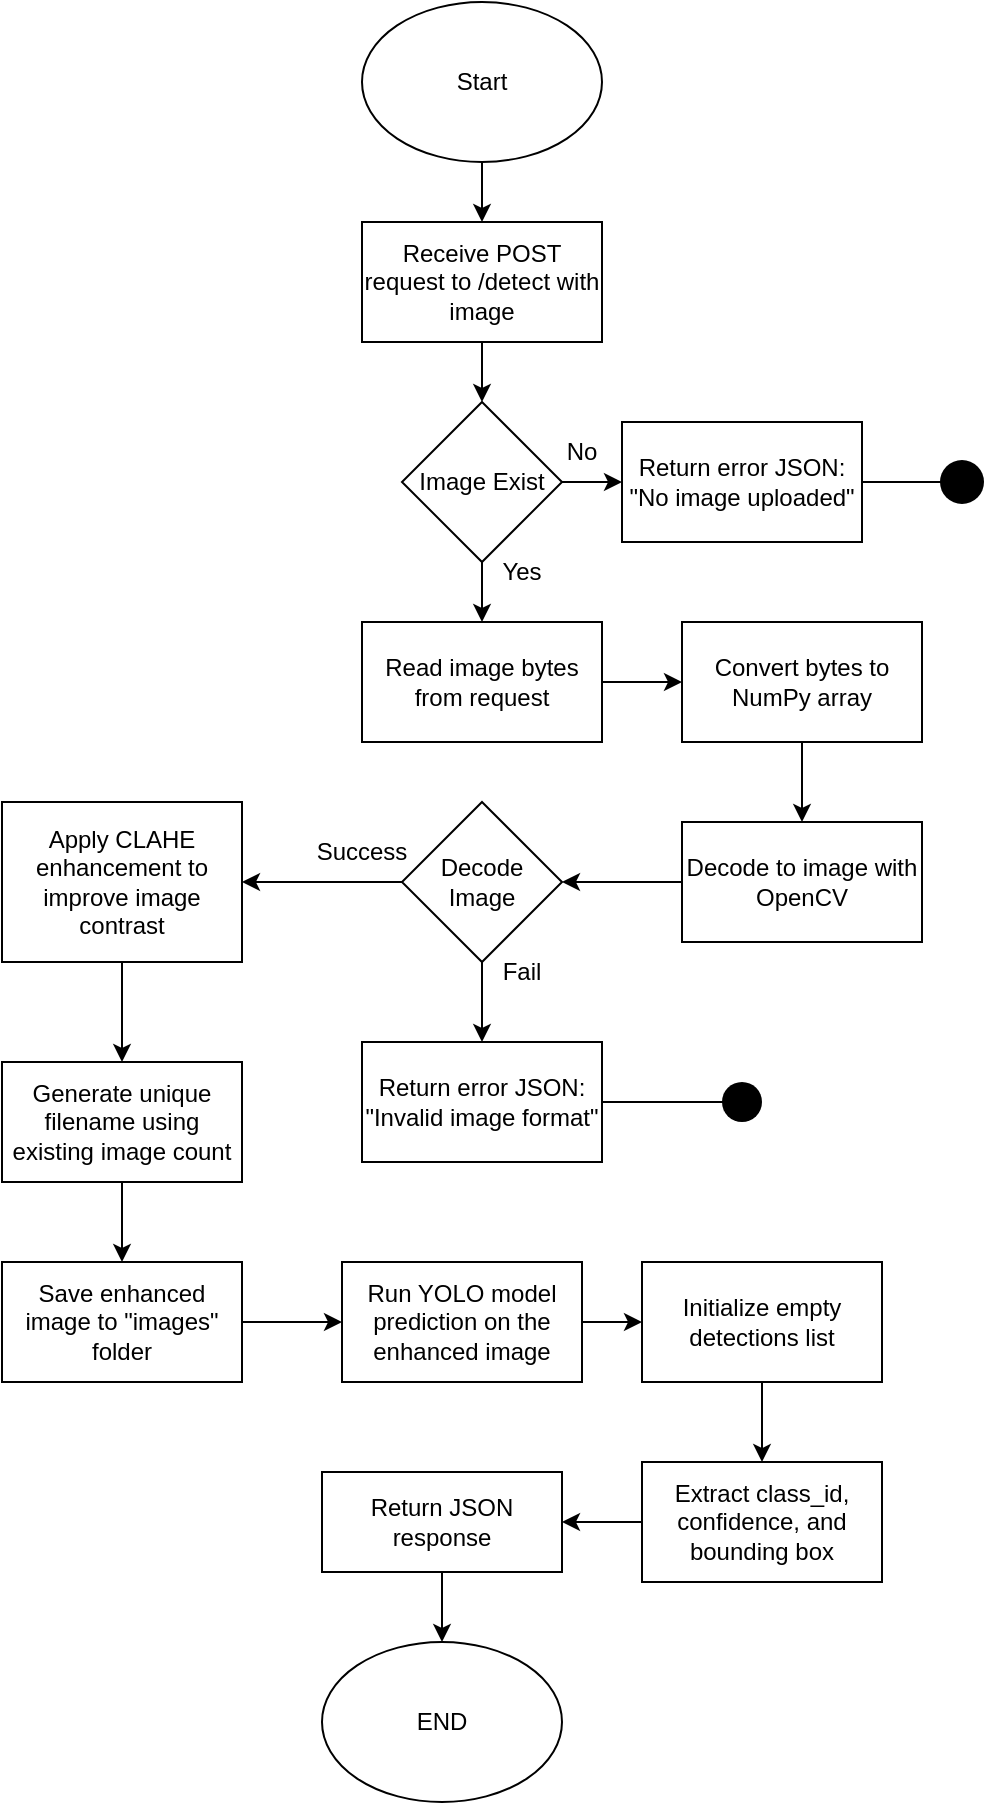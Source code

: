 <mxfile version="26.2.2">
  <diagram name="Page-1" id="ttyIsGpzwxVlLtLD-7Ff">
    <mxGraphModel dx="786" dy="825" grid="1" gridSize="10" guides="1" tooltips="1" connect="1" arrows="1" fold="1" page="1" pageScale="1" pageWidth="850" pageHeight="1100" math="0" shadow="0">
      <root>
        <mxCell id="0" />
        <mxCell id="1" parent="0" />
        <mxCell id="EFBXmYC1O8Cc9fxM-fiF-10" value="" style="edgeStyle=orthogonalEdgeStyle;rounded=0;orthogonalLoop=1;jettySize=auto;html=1;" parent="1" source="EFBXmYC1O8Cc9fxM-fiF-1" target="EFBXmYC1O8Cc9fxM-fiF-2" edge="1">
          <mxGeometry relative="1" as="geometry" />
        </mxCell>
        <mxCell id="EFBXmYC1O8Cc9fxM-fiF-1" value="Start" style="ellipse;whiteSpace=wrap;html=1;" parent="1" vertex="1">
          <mxGeometry x="340" y="40" width="120" height="80" as="geometry" />
        </mxCell>
        <mxCell id="EFBXmYC1O8Cc9fxM-fiF-11" value="" style="edgeStyle=orthogonalEdgeStyle;rounded=0;orthogonalLoop=1;jettySize=auto;html=1;" parent="1" source="EFBXmYC1O8Cc9fxM-fiF-2" target="EFBXmYC1O8Cc9fxM-fiF-3" edge="1">
          <mxGeometry relative="1" as="geometry" />
        </mxCell>
        <mxCell id="EFBXmYC1O8Cc9fxM-fiF-2" value="Receive POST request to /detect with image" style="rounded=0;whiteSpace=wrap;html=1;" parent="1" vertex="1">
          <mxGeometry x="340" y="150" width="120" height="60" as="geometry" />
        </mxCell>
        <mxCell id="EFBXmYC1O8Cc9fxM-fiF-5" value="" style="edgeStyle=orthogonalEdgeStyle;rounded=0;orthogonalLoop=1;jettySize=auto;html=1;" parent="1" source="EFBXmYC1O8Cc9fxM-fiF-3" target="EFBXmYC1O8Cc9fxM-fiF-4" edge="1">
          <mxGeometry relative="1" as="geometry" />
        </mxCell>
        <mxCell id="EFBXmYC1O8Cc9fxM-fiF-7" value="" style="edgeStyle=orthogonalEdgeStyle;rounded=0;orthogonalLoop=1;jettySize=auto;html=1;" parent="1" source="EFBXmYC1O8Cc9fxM-fiF-3" target="EFBXmYC1O8Cc9fxM-fiF-6" edge="1">
          <mxGeometry relative="1" as="geometry" />
        </mxCell>
        <mxCell id="EFBXmYC1O8Cc9fxM-fiF-3" value="Image Exist" style="rhombus;whiteSpace=wrap;html=1;" parent="1" vertex="1">
          <mxGeometry x="360" y="240" width="80" height="80" as="geometry" />
        </mxCell>
        <mxCell id="EFBXmYC1O8Cc9fxM-fiF-15" value="" style="edgeStyle=orthogonalEdgeStyle;rounded=0;orthogonalLoop=1;jettySize=auto;html=1;" parent="1" source="EFBXmYC1O8Cc9fxM-fiF-4" target="EFBXmYC1O8Cc9fxM-fiF-14" edge="1">
          <mxGeometry relative="1" as="geometry" />
        </mxCell>
        <mxCell id="EFBXmYC1O8Cc9fxM-fiF-4" value="&lt;div&gt;Read image bytes from request&lt;/div&gt;" style="whiteSpace=wrap;html=1;" parent="1" vertex="1">
          <mxGeometry x="340" y="350" width="120" height="60" as="geometry" />
        </mxCell>
        <mxCell id="EFBXmYC1O8Cc9fxM-fiF-9" value="" style="edgeStyle=orthogonalEdgeStyle;rounded=0;orthogonalLoop=1;jettySize=auto;html=1;" parent="1" source="EFBXmYC1O8Cc9fxM-fiF-6" target="EFBXmYC1O8Cc9fxM-fiF-8" edge="1">
          <mxGeometry relative="1" as="geometry" />
        </mxCell>
        <mxCell id="EFBXmYC1O8Cc9fxM-fiF-6" value="Return error JSON: &quot;No image uploaded&quot;" style="whiteSpace=wrap;html=1;" parent="1" vertex="1">
          <mxGeometry x="470" y="250" width="120" height="60" as="geometry" />
        </mxCell>
        <mxCell id="EFBXmYC1O8Cc9fxM-fiF-8" value="" style="shape=waypoint;sketch=0;size=6;pointerEvents=1;points=[];fillColor=default;resizable=0;rotatable=0;perimeter=centerPerimeter;snapToPoint=1;strokeWidth=9;" parent="1" vertex="1">
          <mxGeometry x="630" y="270" width="20" height="20" as="geometry" />
        </mxCell>
        <mxCell id="EFBXmYC1O8Cc9fxM-fiF-12" value="No" style="text;html=1;align=center;verticalAlign=middle;whiteSpace=wrap;rounded=0;" parent="1" vertex="1">
          <mxGeometry x="420" y="250" width="60" height="30" as="geometry" />
        </mxCell>
        <mxCell id="EFBXmYC1O8Cc9fxM-fiF-13" value="Yes" style="text;html=1;align=center;verticalAlign=middle;whiteSpace=wrap;rounded=0;" parent="1" vertex="1">
          <mxGeometry x="390" y="310" width="60" height="30" as="geometry" />
        </mxCell>
        <mxCell id="EFBXmYC1O8Cc9fxM-fiF-17" value="" style="edgeStyle=orthogonalEdgeStyle;rounded=0;orthogonalLoop=1;jettySize=auto;html=1;" parent="1" source="EFBXmYC1O8Cc9fxM-fiF-14" target="EFBXmYC1O8Cc9fxM-fiF-16" edge="1">
          <mxGeometry relative="1" as="geometry" />
        </mxCell>
        <mxCell id="EFBXmYC1O8Cc9fxM-fiF-14" value="Convert bytes to NumPy array" style="whiteSpace=wrap;html=1;" parent="1" vertex="1">
          <mxGeometry x="500" y="350" width="120" height="60" as="geometry" />
        </mxCell>
        <mxCell id="EFBXmYC1O8Cc9fxM-fiF-19" value="" style="edgeStyle=orthogonalEdgeStyle;rounded=0;orthogonalLoop=1;jettySize=auto;html=1;" parent="1" source="EFBXmYC1O8Cc9fxM-fiF-16" target="EFBXmYC1O8Cc9fxM-fiF-18" edge="1">
          <mxGeometry relative="1" as="geometry" />
        </mxCell>
        <mxCell id="EFBXmYC1O8Cc9fxM-fiF-16" value="Decode to image with OpenCV" style="whiteSpace=wrap;html=1;" parent="1" vertex="1">
          <mxGeometry x="500" y="450" width="120" height="60" as="geometry" />
        </mxCell>
        <mxCell id="EFBXmYC1O8Cc9fxM-fiF-21" value="" style="edgeStyle=orthogonalEdgeStyle;rounded=0;orthogonalLoop=1;jettySize=auto;html=1;" parent="1" source="EFBXmYC1O8Cc9fxM-fiF-18" target="EFBXmYC1O8Cc9fxM-fiF-20" edge="1">
          <mxGeometry relative="1" as="geometry" />
        </mxCell>
        <mxCell id="EFBXmYC1O8Cc9fxM-fiF-25" value="" style="edgeStyle=orthogonalEdgeStyle;rounded=0;orthogonalLoop=1;jettySize=auto;html=1;" parent="1" source="EFBXmYC1O8Cc9fxM-fiF-18" target="EFBXmYC1O8Cc9fxM-fiF-24" edge="1">
          <mxGeometry relative="1" as="geometry" />
        </mxCell>
        <mxCell id="EFBXmYC1O8Cc9fxM-fiF-18" value="Decode Image" style="rhombus;whiteSpace=wrap;html=1;" parent="1" vertex="1">
          <mxGeometry x="360" y="440" width="80" height="80" as="geometry" />
        </mxCell>
        <mxCell id="EFBXmYC1O8Cc9fxM-fiF-27" value="" style="edgeStyle=orthogonalEdgeStyle;rounded=0;orthogonalLoop=1;jettySize=auto;html=1;" parent="1" source="EFBXmYC1O8Cc9fxM-fiF-20" target="EFBXmYC1O8Cc9fxM-fiF-26" edge="1">
          <mxGeometry relative="1" as="geometry" />
        </mxCell>
        <mxCell id="EFBXmYC1O8Cc9fxM-fiF-20" value="Return error JSON: &quot;Invalid image format&quot;" style="whiteSpace=wrap;html=1;" parent="1" vertex="1">
          <mxGeometry x="340" y="560" width="120" height="60" as="geometry" />
        </mxCell>
        <mxCell id="EFBXmYC1O8Cc9fxM-fiF-31" value="" style="edgeStyle=orthogonalEdgeStyle;rounded=0;orthogonalLoop=1;jettySize=auto;html=1;" parent="1" source="EFBXmYC1O8Cc9fxM-fiF-24" target="EFBXmYC1O8Cc9fxM-fiF-30" edge="1">
          <mxGeometry relative="1" as="geometry" />
        </mxCell>
        <mxCell id="EFBXmYC1O8Cc9fxM-fiF-24" value="&lt;div&gt;Apply CLAHE enhancement to improve image contrast&lt;/div&gt;" style="whiteSpace=wrap;html=1;" parent="1" vertex="1">
          <mxGeometry x="160" y="440" width="120" height="80" as="geometry" />
        </mxCell>
        <mxCell id="EFBXmYC1O8Cc9fxM-fiF-26" value="" style="shape=waypoint;sketch=0;size=6;pointerEvents=1;points=[];fillColor=default;resizable=0;rotatable=0;perimeter=centerPerimeter;snapToPoint=1;strokeWidth=8;" parent="1" vertex="1">
          <mxGeometry x="520" y="580" width="20" height="20" as="geometry" />
        </mxCell>
        <mxCell id="EFBXmYC1O8Cc9fxM-fiF-28" value="Fail" style="text;html=1;align=center;verticalAlign=middle;whiteSpace=wrap;rounded=0;" parent="1" vertex="1">
          <mxGeometry x="390" y="510" width="60" height="30" as="geometry" />
        </mxCell>
        <mxCell id="EFBXmYC1O8Cc9fxM-fiF-29" value="Success" style="text;html=1;align=center;verticalAlign=middle;whiteSpace=wrap;rounded=0;" parent="1" vertex="1">
          <mxGeometry x="310" y="450" width="60" height="30" as="geometry" />
        </mxCell>
        <mxCell id="EFBXmYC1O8Cc9fxM-fiF-34" value="" style="edgeStyle=orthogonalEdgeStyle;rounded=0;orthogonalLoop=1;jettySize=auto;html=1;" parent="1" source="EFBXmYC1O8Cc9fxM-fiF-30" target="EFBXmYC1O8Cc9fxM-fiF-33" edge="1">
          <mxGeometry relative="1" as="geometry" />
        </mxCell>
        <mxCell id="EFBXmYC1O8Cc9fxM-fiF-30" value="Generate unique filename using existing image count" style="whiteSpace=wrap;html=1;" parent="1" vertex="1">
          <mxGeometry x="160" y="570" width="120" height="60" as="geometry" />
        </mxCell>
        <mxCell id="EFBXmYC1O8Cc9fxM-fiF-36" value="" style="edgeStyle=orthogonalEdgeStyle;rounded=0;orthogonalLoop=1;jettySize=auto;html=1;" parent="1" source="EFBXmYC1O8Cc9fxM-fiF-33" target="EFBXmYC1O8Cc9fxM-fiF-35" edge="1">
          <mxGeometry relative="1" as="geometry" />
        </mxCell>
        <mxCell id="EFBXmYC1O8Cc9fxM-fiF-33" value="Save enhanced image to &quot;images&quot; folder" style="whiteSpace=wrap;html=1;" parent="1" vertex="1">
          <mxGeometry x="160" y="670" width="120" height="60" as="geometry" />
        </mxCell>
        <mxCell id="EFBXmYC1O8Cc9fxM-fiF-38" value="" style="edgeStyle=orthogonalEdgeStyle;rounded=0;orthogonalLoop=1;jettySize=auto;html=1;" parent="1" source="EFBXmYC1O8Cc9fxM-fiF-35" target="EFBXmYC1O8Cc9fxM-fiF-37" edge="1">
          <mxGeometry relative="1" as="geometry" />
        </mxCell>
        <mxCell id="EFBXmYC1O8Cc9fxM-fiF-35" value="&lt;div&gt;Run YOLO model prediction on the enhanced image&lt;/div&gt;" style="whiteSpace=wrap;html=1;" parent="1" vertex="1">
          <mxGeometry x="330" y="670" width="120" height="60" as="geometry" />
        </mxCell>
        <mxCell id="EFBXmYC1O8Cc9fxM-fiF-40" value="" style="edgeStyle=orthogonalEdgeStyle;rounded=0;orthogonalLoop=1;jettySize=auto;html=1;" parent="1" source="EFBXmYC1O8Cc9fxM-fiF-37" target="EFBXmYC1O8Cc9fxM-fiF-39" edge="1">
          <mxGeometry relative="1" as="geometry" />
        </mxCell>
        <mxCell id="EFBXmYC1O8Cc9fxM-fiF-37" value="&lt;div&gt;Initialize empty detections list&lt;/div&gt;" style="whiteSpace=wrap;html=1;" parent="1" vertex="1">
          <mxGeometry x="480" y="670" width="120" height="60" as="geometry" />
        </mxCell>
        <mxCell id="EFBXmYC1O8Cc9fxM-fiF-42" value="" style="edgeStyle=orthogonalEdgeStyle;rounded=0;orthogonalLoop=1;jettySize=auto;html=1;" parent="1" source="EFBXmYC1O8Cc9fxM-fiF-39" target="EFBXmYC1O8Cc9fxM-fiF-41" edge="1">
          <mxGeometry relative="1" as="geometry" />
        </mxCell>
        <mxCell id="EFBXmYC1O8Cc9fxM-fiF-39" value="&lt;div&gt;Extract class_id, confidence, and bounding box&lt;/div&gt;" style="whiteSpace=wrap;html=1;" parent="1" vertex="1">
          <mxGeometry x="480" y="770" width="120" height="60" as="geometry" />
        </mxCell>
        <mxCell id="EFBXmYC1O8Cc9fxM-fiF-44" value="" style="edgeStyle=orthogonalEdgeStyle;rounded=0;orthogonalLoop=1;jettySize=auto;html=1;" parent="1" source="EFBXmYC1O8Cc9fxM-fiF-41" target="EFBXmYC1O8Cc9fxM-fiF-43" edge="1">
          <mxGeometry relative="1" as="geometry" />
        </mxCell>
        <mxCell id="EFBXmYC1O8Cc9fxM-fiF-41" value="&lt;div&gt;Return JSON response&lt;/div&gt;" style="whiteSpace=wrap;html=1;" parent="1" vertex="1">
          <mxGeometry x="320" y="775" width="120" height="50" as="geometry" />
        </mxCell>
        <mxCell id="EFBXmYC1O8Cc9fxM-fiF-43" value="END" style="ellipse;whiteSpace=wrap;html=1;" parent="1" vertex="1">
          <mxGeometry x="320" y="860" width="120" height="80" as="geometry" />
        </mxCell>
      </root>
    </mxGraphModel>
  </diagram>
</mxfile>
